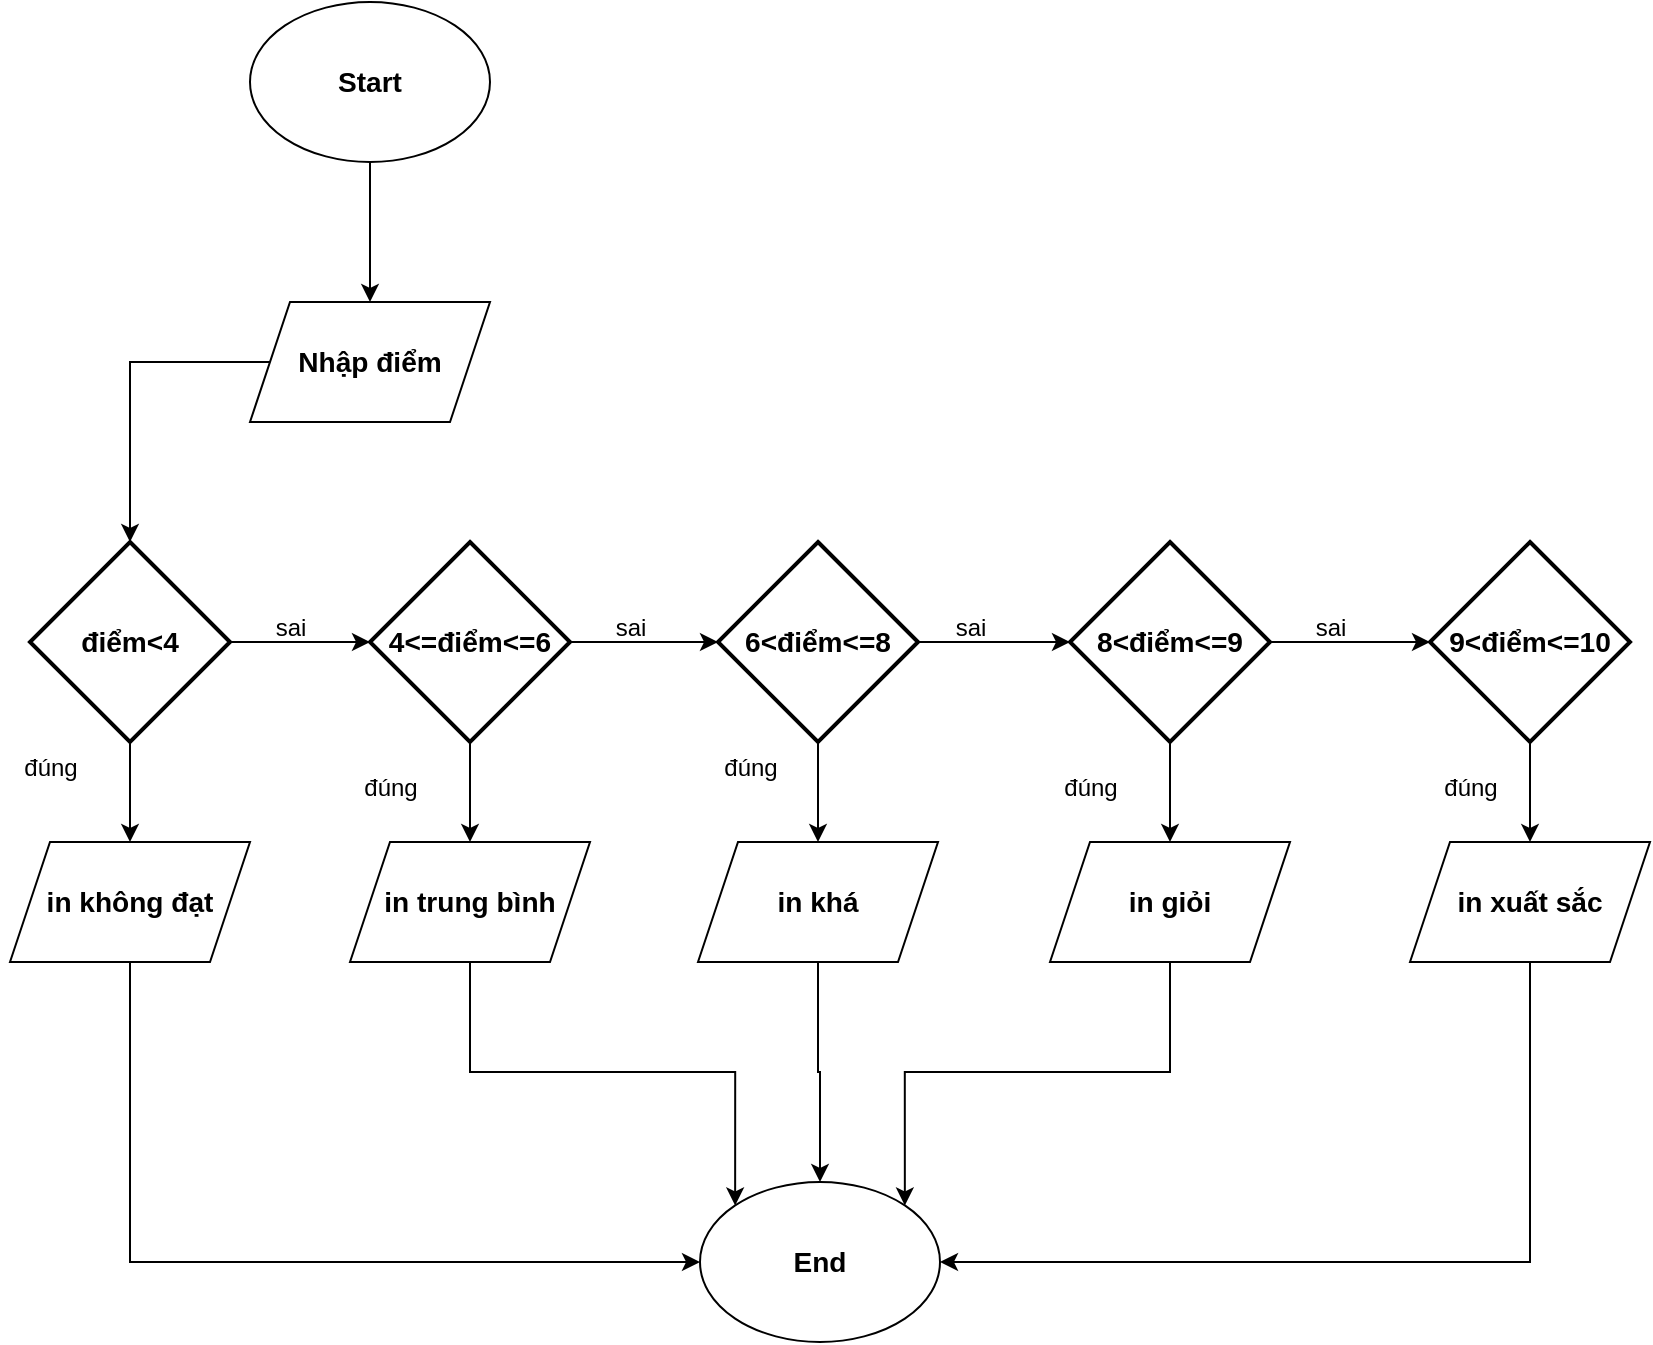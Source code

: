 <mxfile version="24.8.6">
  <diagram name="Trang-1" id="K1hyFJtoVCz5PD-9tJ2u">
    <mxGraphModel dx="1221" dy="759" grid="1" gridSize="10" guides="1" tooltips="1" connect="1" arrows="1" fold="1" page="1" pageScale="1" pageWidth="827" pageHeight="1169" math="0" shadow="0">
      <root>
        <mxCell id="0" />
        <mxCell id="1" parent="0" />
        <mxCell id="f_7dWLgapNf5e9FygIa6-2" value="&lt;h3&gt;Start&lt;/h3&gt;" style="ellipse;whiteSpace=wrap;html=1;" vertex="1" parent="1">
          <mxGeometry x="130" y="10" width="120" height="80" as="geometry" />
        </mxCell>
        <mxCell id="f_7dWLgapNf5e9FygIa6-3" value="" style="endArrow=classic;html=1;rounded=0;exitX=0.5;exitY=1;exitDx=0;exitDy=0;" edge="1" parent="1" source="f_7dWLgapNf5e9FygIa6-2" target="f_7dWLgapNf5e9FygIa6-4">
          <mxGeometry width="50" height="50" relative="1" as="geometry">
            <mxPoint x="390" y="360" as="sourcePoint" />
            <mxPoint x="340" y="160" as="targetPoint" />
          </mxGeometry>
        </mxCell>
        <mxCell id="f_7dWLgapNf5e9FygIa6-4" value="&lt;h3&gt;Nhập điểm&lt;/h3&gt;" style="shape=parallelogram;perimeter=parallelogramPerimeter;whiteSpace=wrap;html=1;fixedSize=1;" vertex="1" parent="1">
          <mxGeometry x="130" y="160" width="120" height="60" as="geometry" />
        </mxCell>
        <mxCell id="f_7dWLgapNf5e9FygIa6-11" style="edgeStyle=orthogonalEdgeStyle;rounded=0;orthogonalLoop=1;jettySize=auto;html=1;exitX=1;exitY=0.5;exitDx=0;exitDy=0;exitPerimeter=0;" edge="1" parent="1" source="f_7dWLgapNf5e9FygIa6-9" target="f_7dWLgapNf5e9FygIa6-12">
          <mxGeometry relative="1" as="geometry">
            <mxPoint x="230" y="320" as="targetPoint" />
          </mxGeometry>
        </mxCell>
        <mxCell id="f_7dWLgapNf5e9FygIa6-24" style="edgeStyle=orthogonalEdgeStyle;rounded=0;orthogonalLoop=1;jettySize=auto;html=1;exitX=0.5;exitY=1;exitDx=0;exitDy=0;exitPerimeter=0;" edge="1" parent="1" source="f_7dWLgapNf5e9FygIa6-9" target="f_7dWLgapNf5e9FygIa6-25">
          <mxGeometry relative="1" as="geometry">
            <mxPoint x="70" y="460" as="targetPoint" />
          </mxGeometry>
        </mxCell>
        <mxCell id="f_7dWLgapNf5e9FygIa6-9" value="&lt;h3&gt;&lt;b&gt;điểm&amp;lt;4&lt;/b&gt;&lt;/h3&gt;" style="strokeWidth=2;html=1;shape=mxgraph.flowchart.decision;whiteSpace=wrap;" vertex="1" parent="1">
          <mxGeometry x="20" y="280" width="100" height="100" as="geometry" />
        </mxCell>
        <mxCell id="f_7dWLgapNf5e9FygIa6-10" style="edgeStyle=orthogonalEdgeStyle;rounded=0;orthogonalLoop=1;jettySize=auto;html=1;exitX=0;exitY=0.5;exitDx=0;exitDy=0;entryX=0.5;entryY=0;entryDx=0;entryDy=0;entryPerimeter=0;" edge="1" parent="1" source="f_7dWLgapNf5e9FygIa6-4" target="f_7dWLgapNf5e9FygIa6-9">
          <mxGeometry relative="1" as="geometry" />
        </mxCell>
        <mxCell id="f_7dWLgapNf5e9FygIa6-26" style="edgeStyle=orthogonalEdgeStyle;rounded=0;orthogonalLoop=1;jettySize=auto;html=1;exitX=0.5;exitY=1;exitDx=0;exitDy=0;exitPerimeter=0;" edge="1" parent="1" source="f_7dWLgapNf5e9FygIa6-12" target="f_7dWLgapNf5e9FygIa6-27">
          <mxGeometry relative="1" as="geometry">
            <mxPoint x="240" y="430" as="targetPoint" />
          </mxGeometry>
        </mxCell>
        <mxCell id="f_7dWLgapNf5e9FygIa6-12" value="&lt;h3&gt;&lt;b&gt;4&amp;lt;=điểm&amp;lt;=6&lt;/b&gt;&lt;/h3&gt;" style="strokeWidth=2;html=1;shape=mxgraph.flowchart.decision;whiteSpace=wrap;" vertex="1" parent="1">
          <mxGeometry x="190" y="280" width="100" height="100" as="geometry" />
        </mxCell>
        <mxCell id="f_7dWLgapNf5e9FygIa6-16" style="edgeStyle=orthogonalEdgeStyle;rounded=0;orthogonalLoop=1;jettySize=auto;html=1;exitX=1;exitY=0.5;exitDx=0;exitDy=0;exitPerimeter=0;" edge="1" parent="1" source="f_7dWLgapNf5e9FygIa6-13" target="f_7dWLgapNf5e9FygIa6-17">
          <mxGeometry relative="1" as="geometry">
            <mxPoint x="600" y="320" as="targetPoint" />
          </mxGeometry>
        </mxCell>
        <mxCell id="f_7dWLgapNf5e9FygIa6-28" style="edgeStyle=orthogonalEdgeStyle;rounded=0;orthogonalLoop=1;jettySize=auto;html=1;exitX=0.5;exitY=1;exitDx=0;exitDy=0;exitPerimeter=0;" edge="1" parent="1" source="f_7dWLgapNf5e9FygIa6-13" target="f_7dWLgapNf5e9FygIa6-29">
          <mxGeometry relative="1" as="geometry">
            <mxPoint x="414" y="440" as="targetPoint" />
          </mxGeometry>
        </mxCell>
        <mxCell id="f_7dWLgapNf5e9FygIa6-13" value="&lt;h3&gt;&lt;b&gt;6&amp;lt;điểm&amp;lt;=8&lt;/b&gt;&lt;/h3&gt;" style="strokeWidth=2;html=1;shape=mxgraph.flowchart.decision;whiteSpace=wrap;" vertex="1" parent="1">
          <mxGeometry x="364" y="280" width="100" height="100" as="geometry" />
        </mxCell>
        <mxCell id="f_7dWLgapNf5e9FygIa6-15" style="edgeStyle=orthogonalEdgeStyle;rounded=0;orthogonalLoop=1;jettySize=auto;html=1;exitX=1;exitY=0.5;exitDx=0;exitDy=0;exitPerimeter=0;entryX=0;entryY=0.5;entryDx=0;entryDy=0;entryPerimeter=0;" edge="1" parent="1" source="f_7dWLgapNf5e9FygIa6-12" target="f_7dWLgapNf5e9FygIa6-13">
          <mxGeometry relative="1" as="geometry" />
        </mxCell>
        <mxCell id="f_7dWLgapNf5e9FygIa6-18" style="edgeStyle=orthogonalEdgeStyle;rounded=0;orthogonalLoop=1;jettySize=auto;html=1;exitX=1;exitY=0.5;exitDx=0;exitDy=0;exitPerimeter=0;" edge="1" parent="1" source="f_7dWLgapNf5e9FygIa6-17" target="f_7dWLgapNf5e9FygIa6-19">
          <mxGeometry relative="1" as="geometry">
            <mxPoint x="740" y="330" as="targetPoint" />
          </mxGeometry>
        </mxCell>
        <mxCell id="f_7dWLgapNf5e9FygIa6-30" style="edgeStyle=orthogonalEdgeStyle;rounded=0;orthogonalLoop=1;jettySize=auto;html=1;exitX=0.5;exitY=1;exitDx=0;exitDy=0;exitPerimeter=0;" edge="1" parent="1" source="f_7dWLgapNf5e9FygIa6-17" target="f_7dWLgapNf5e9FygIa6-31">
          <mxGeometry relative="1" as="geometry">
            <mxPoint x="590" y="430" as="targetPoint" />
          </mxGeometry>
        </mxCell>
        <mxCell id="f_7dWLgapNf5e9FygIa6-17" value="&lt;h3&gt;&lt;b&gt;8&amp;lt;điểm&amp;lt;=9&lt;/b&gt;&lt;/h3&gt;" style="strokeWidth=2;html=1;shape=mxgraph.flowchart.decision;whiteSpace=wrap;" vertex="1" parent="1">
          <mxGeometry x="540" y="280" width="100" height="100" as="geometry" />
        </mxCell>
        <mxCell id="f_7dWLgapNf5e9FygIa6-32" style="edgeStyle=orthogonalEdgeStyle;rounded=0;orthogonalLoop=1;jettySize=auto;html=1;exitX=0.5;exitY=1;exitDx=0;exitDy=0;exitPerimeter=0;" edge="1" parent="1" source="f_7dWLgapNf5e9FygIa6-19" target="f_7dWLgapNf5e9FygIa6-33">
          <mxGeometry relative="1" as="geometry">
            <mxPoint x="770" y="440" as="targetPoint" />
          </mxGeometry>
        </mxCell>
        <mxCell id="f_7dWLgapNf5e9FygIa6-19" value="&lt;h3&gt;&lt;b&gt;9&amp;lt;điểm&amp;lt;=10&lt;/b&gt;&lt;/h3&gt;" style="strokeWidth=2;html=1;shape=mxgraph.flowchart.decision;whiteSpace=wrap;" vertex="1" parent="1">
          <mxGeometry x="720" y="280" width="100" height="100" as="geometry" />
        </mxCell>
        <mxCell id="f_7dWLgapNf5e9FygIa6-20" value="sai" style="text;html=1;align=center;verticalAlign=middle;resizable=0;points=[];autosize=1;strokeColor=none;fillColor=none;" vertex="1" parent="1">
          <mxGeometry x="130" y="308" width="40" height="30" as="geometry" />
        </mxCell>
        <mxCell id="f_7dWLgapNf5e9FygIa6-21" value="sai" style="text;html=1;align=center;verticalAlign=middle;resizable=0;points=[];autosize=1;strokeColor=none;fillColor=none;" vertex="1" parent="1">
          <mxGeometry x="300" y="308" width="40" height="30" as="geometry" />
        </mxCell>
        <mxCell id="f_7dWLgapNf5e9FygIa6-22" value="sai" style="text;html=1;align=center;verticalAlign=middle;resizable=0;points=[];autosize=1;strokeColor=none;fillColor=none;" vertex="1" parent="1">
          <mxGeometry x="470" y="308" width="40" height="30" as="geometry" />
        </mxCell>
        <mxCell id="f_7dWLgapNf5e9FygIa6-23" value="sai" style="text;html=1;align=center;verticalAlign=middle;resizable=0;points=[];autosize=1;strokeColor=none;fillColor=none;" vertex="1" parent="1">
          <mxGeometry x="650" y="308" width="40" height="30" as="geometry" />
        </mxCell>
        <mxCell id="f_7dWLgapNf5e9FygIa6-40" style="edgeStyle=orthogonalEdgeStyle;rounded=0;orthogonalLoop=1;jettySize=auto;html=1;exitX=0.5;exitY=1;exitDx=0;exitDy=0;entryX=0;entryY=0.5;entryDx=0;entryDy=0;" edge="1" parent="1" source="f_7dWLgapNf5e9FygIa6-25" target="f_7dWLgapNf5e9FygIa6-39">
          <mxGeometry relative="1" as="geometry" />
        </mxCell>
        <mxCell id="f_7dWLgapNf5e9FygIa6-25" value="&lt;h3&gt;&lt;b&gt;in không đạt&lt;/b&gt;&lt;/h3&gt;" style="shape=parallelogram;perimeter=parallelogramPerimeter;whiteSpace=wrap;html=1;fixedSize=1;" vertex="1" parent="1">
          <mxGeometry x="10" y="430" width="120" height="60" as="geometry" />
        </mxCell>
        <mxCell id="f_7dWLgapNf5e9FygIa6-41" style="edgeStyle=orthogonalEdgeStyle;rounded=0;orthogonalLoop=1;jettySize=auto;html=1;exitX=0.5;exitY=1;exitDx=0;exitDy=0;entryX=0;entryY=0;entryDx=0;entryDy=0;" edge="1" parent="1" source="f_7dWLgapNf5e9FygIa6-27" target="f_7dWLgapNf5e9FygIa6-39">
          <mxGeometry relative="1" as="geometry" />
        </mxCell>
        <mxCell id="f_7dWLgapNf5e9FygIa6-27" value="&lt;h3&gt;&lt;b&gt;in trung bình&lt;/b&gt;&lt;/h3&gt;" style="shape=parallelogram;perimeter=parallelogramPerimeter;whiteSpace=wrap;html=1;fixedSize=1;" vertex="1" parent="1">
          <mxGeometry x="180" y="430" width="120" height="60" as="geometry" />
        </mxCell>
        <mxCell id="f_7dWLgapNf5e9FygIa6-42" style="edgeStyle=orthogonalEdgeStyle;rounded=0;orthogonalLoop=1;jettySize=auto;html=1;exitX=0.5;exitY=1;exitDx=0;exitDy=0;entryX=0.5;entryY=0;entryDx=0;entryDy=0;" edge="1" parent="1" source="f_7dWLgapNf5e9FygIa6-29" target="f_7dWLgapNf5e9FygIa6-39">
          <mxGeometry relative="1" as="geometry" />
        </mxCell>
        <mxCell id="f_7dWLgapNf5e9FygIa6-29" value="&lt;h3&gt;&lt;b&gt;in khá&lt;/b&gt;&lt;/h3&gt;" style="shape=parallelogram;perimeter=parallelogramPerimeter;whiteSpace=wrap;html=1;fixedSize=1;" vertex="1" parent="1">
          <mxGeometry x="354" y="430" width="120" height="60" as="geometry" />
        </mxCell>
        <mxCell id="f_7dWLgapNf5e9FygIa6-43" style="edgeStyle=orthogonalEdgeStyle;rounded=0;orthogonalLoop=1;jettySize=auto;html=1;exitX=0.5;exitY=1;exitDx=0;exitDy=0;entryX=1;entryY=0;entryDx=0;entryDy=0;" edge="1" parent="1" source="f_7dWLgapNf5e9FygIa6-31" target="f_7dWLgapNf5e9FygIa6-39">
          <mxGeometry relative="1" as="geometry" />
        </mxCell>
        <mxCell id="f_7dWLgapNf5e9FygIa6-31" value="&lt;h3&gt;&lt;b&gt;in giỏi&lt;/b&gt;&lt;/h3&gt;" style="shape=parallelogram;perimeter=parallelogramPerimeter;whiteSpace=wrap;html=1;fixedSize=1;" vertex="1" parent="1">
          <mxGeometry x="530" y="430" width="120" height="60" as="geometry" />
        </mxCell>
        <mxCell id="f_7dWLgapNf5e9FygIa6-44" style="edgeStyle=orthogonalEdgeStyle;rounded=0;orthogonalLoop=1;jettySize=auto;html=1;exitX=0.5;exitY=1;exitDx=0;exitDy=0;entryX=1;entryY=0.5;entryDx=0;entryDy=0;" edge="1" parent="1" source="f_7dWLgapNf5e9FygIa6-33" target="f_7dWLgapNf5e9FygIa6-39">
          <mxGeometry relative="1" as="geometry" />
        </mxCell>
        <mxCell id="f_7dWLgapNf5e9FygIa6-33" value="&lt;h3&gt;&lt;b&gt;in xuất sắc&lt;/b&gt;&lt;/h3&gt;" style="shape=parallelogram;perimeter=parallelogramPerimeter;whiteSpace=wrap;html=1;fixedSize=1;" vertex="1" parent="1">
          <mxGeometry x="710" y="430" width="120" height="60" as="geometry" />
        </mxCell>
        <mxCell id="f_7dWLgapNf5e9FygIa6-34" value="đúng" style="text;html=1;align=center;verticalAlign=middle;resizable=0;points=[];autosize=1;strokeColor=none;fillColor=none;" vertex="1" parent="1">
          <mxGeometry x="5" y="378" width="50" height="30" as="geometry" />
        </mxCell>
        <mxCell id="f_7dWLgapNf5e9FygIa6-35" value="đúng" style="text;html=1;align=center;verticalAlign=middle;resizable=0;points=[];autosize=1;strokeColor=none;fillColor=none;" vertex="1" parent="1">
          <mxGeometry x="175" y="388" width="50" height="30" as="geometry" />
        </mxCell>
        <mxCell id="f_7dWLgapNf5e9FygIa6-36" value="đúng" style="text;html=1;align=center;verticalAlign=middle;resizable=0;points=[];autosize=1;strokeColor=none;fillColor=none;" vertex="1" parent="1">
          <mxGeometry x="355" y="378" width="50" height="30" as="geometry" />
        </mxCell>
        <mxCell id="f_7dWLgapNf5e9FygIa6-37" value="đúng" style="text;html=1;align=center;verticalAlign=middle;resizable=0;points=[];autosize=1;strokeColor=none;fillColor=none;" vertex="1" parent="1">
          <mxGeometry x="525" y="388" width="50" height="30" as="geometry" />
        </mxCell>
        <mxCell id="f_7dWLgapNf5e9FygIa6-38" value="đúng" style="text;html=1;align=center;verticalAlign=middle;resizable=0;points=[];autosize=1;strokeColor=none;fillColor=none;" vertex="1" parent="1">
          <mxGeometry x="715" y="388" width="50" height="30" as="geometry" />
        </mxCell>
        <mxCell id="f_7dWLgapNf5e9FygIa6-39" value="&lt;h3&gt;&lt;b&gt;End&lt;/b&gt;&lt;/h3&gt;" style="ellipse;whiteSpace=wrap;html=1;" vertex="1" parent="1">
          <mxGeometry x="355" y="600" width="120" height="80" as="geometry" />
        </mxCell>
      </root>
    </mxGraphModel>
  </diagram>
</mxfile>

